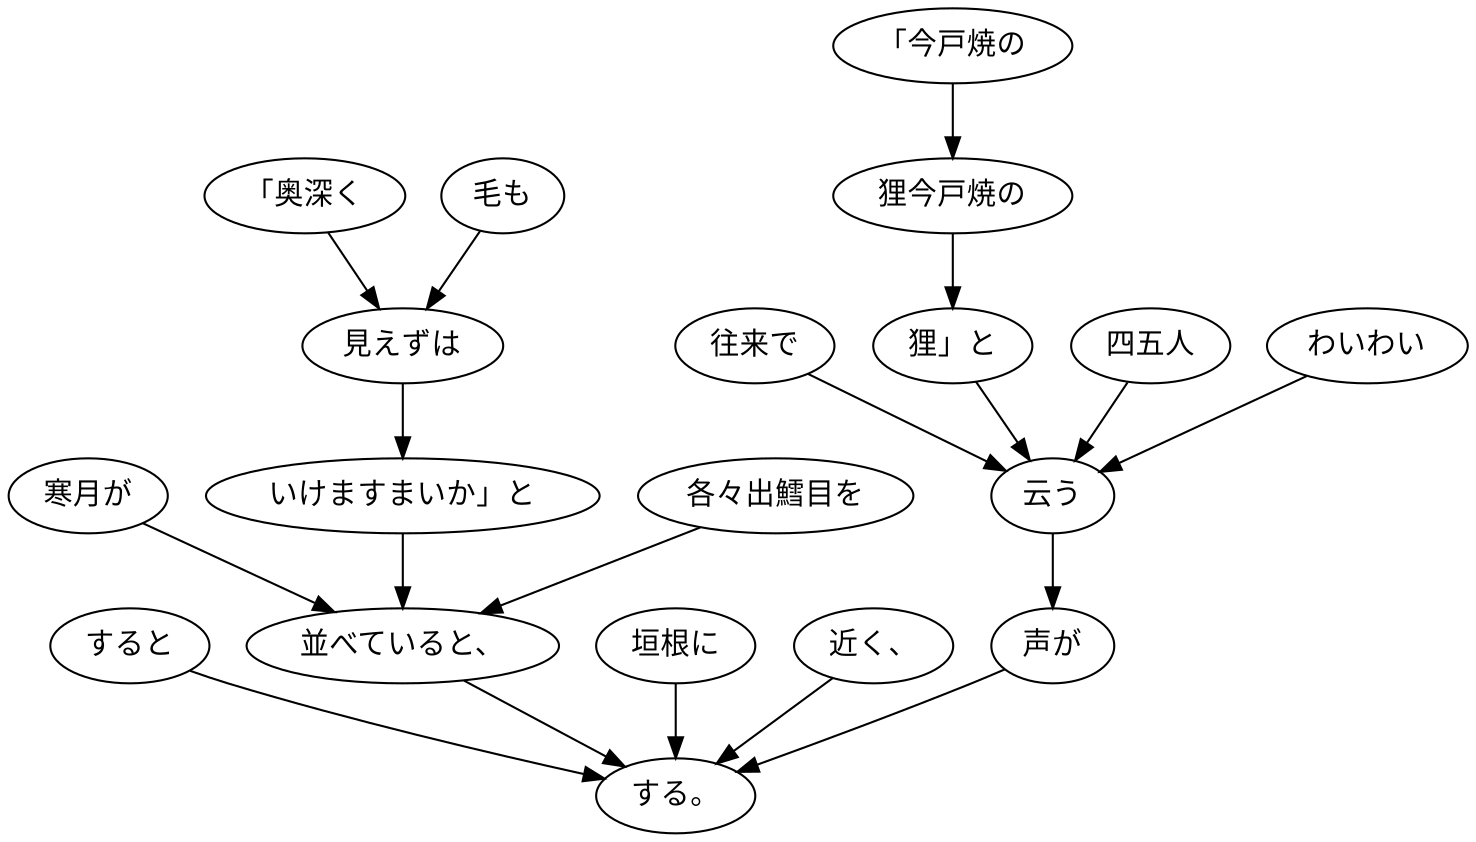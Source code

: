 digraph graph1958 {
	node0 [label="すると"];
	node1 [label="寒月が"];
	node2 [label="「奥深く"];
	node3 [label="毛も"];
	node4 [label="見えずは"];
	node5 [label="いけますまいか」と"];
	node6 [label="各々出鱈目を"];
	node7 [label="並べていると、"];
	node8 [label="垣根に"];
	node9 [label="近く、"];
	node10 [label="往来で"];
	node11 [label="「今戸焼の"];
	node12 [label="狸今戸焼の"];
	node13 [label="狸」と"];
	node14 [label="四五人"];
	node15 [label="わいわい"];
	node16 [label="云う"];
	node17 [label="声が"];
	node18 [label="する。"];
	node0 -> node18;
	node1 -> node7;
	node2 -> node4;
	node3 -> node4;
	node4 -> node5;
	node5 -> node7;
	node6 -> node7;
	node7 -> node18;
	node8 -> node18;
	node9 -> node18;
	node10 -> node16;
	node11 -> node12;
	node12 -> node13;
	node13 -> node16;
	node14 -> node16;
	node15 -> node16;
	node16 -> node17;
	node17 -> node18;
}
